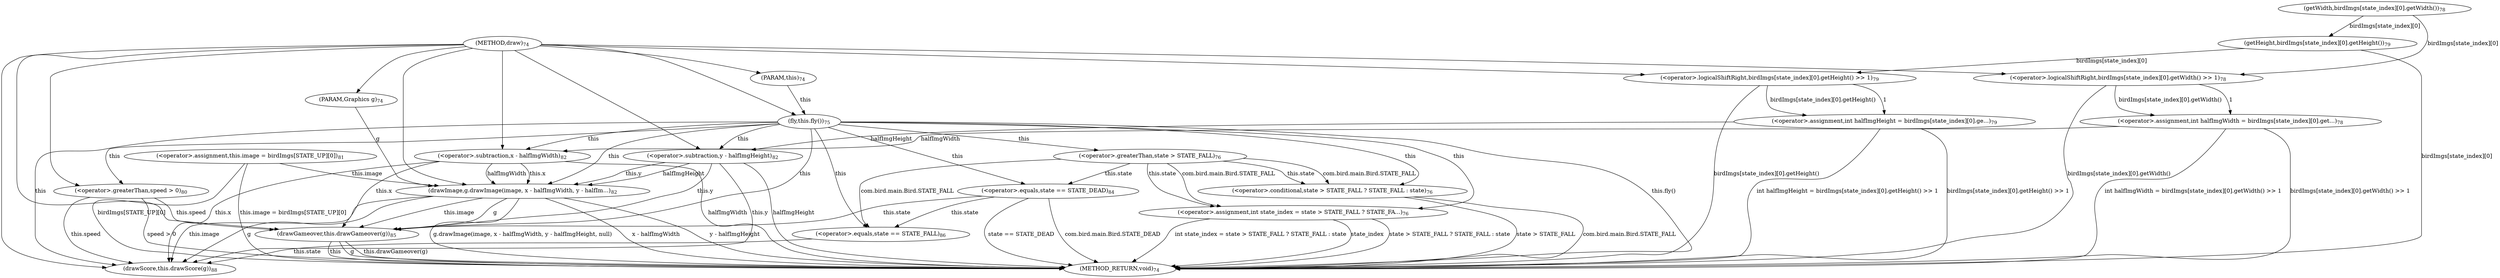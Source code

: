 digraph "draw" {  
"276" [label = <(METHOD,draw)<SUB>74</SUB>> ]
"385" [label = <(METHOD_RETURN,void)<SUB>74</SUB>> ]
"4" [label = <(PARAM,this)<SUB>74</SUB>> ]
"277" [label = <(PARAM,Graphics g)<SUB>74</SUB>> ]
"279" [label = <(fly,this.fly())<SUB>75</SUB>> ]
"281" [label = <(&lt;operator&gt;.assignment,int state_index = state &gt; STATE_FALL ? STATE_FA...)<SUB>76</SUB>> ]
"298" [label = <(&lt;operator&gt;.assignment,int halfImgWidth = birdImgs[state_index][0].get...)<SUB>78</SUB>> ]
"311" [label = <(&lt;operator&gt;.assignment,int halfImgHeight = birdImgs[state_index][0].ge...)<SUB>79</SUB>> ]
"342" [label = <(drawImage,g.drawImage(image, x - halfImgWidth, y - halfIm...)<SUB>82</SUB>> ]
"279" [label = <(fly,this.fly())<SUB>75</SUB>> ]
"281" [label = <(&lt;operator&gt;.assignment,int state_index = state &gt; STATE_FALL ? STATE_FA...)<SUB>76</SUB>> ]
"281" [label = <(&lt;operator&gt;.assignment,int state_index = state &gt; STATE_FALL ? STATE_FA...)<SUB>76</SUB>> ]
"298" [label = <(&lt;operator&gt;.assignment,int halfImgWidth = birdImgs[state_index][0].get...)<SUB>78</SUB>> ]
"298" [label = <(&lt;operator&gt;.assignment,int halfImgWidth = birdImgs[state_index][0].get...)<SUB>78</SUB>> ]
"311" [label = <(&lt;operator&gt;.assignment,int halfImgHeight = birdImgs[state_index][0].ge...)<SUB>79</SUB>> ]
"311" [label = <(&lt;operator&gt;.assignment,int halfImgHeight = birdImgs[state_index][0].ge...)<SUB>79</SUB>> ]
"324" [label = <(&lt;operator&gt;.greaterThan,speed &gt; 0)<SUB>80</SUB>> ]
"329" [label = <(&lt;operator&gt;.assignment,this.image = birdImgs[STATE_UP][0])<SUB>81</SUB>> ]
"342" [label = <(drawImage,g.drawImage(image, x - halfImgWidth, y - halfIm...)<SUB>82</SUB>> ]
"342" [label = <(drawImage,g.drawImage(image, x - halfImgWidth, y - halfIm...)<SUB>82</SUB>> ]
"342" [label = <(drawImage,g.drawImage(image, x - halfImgWidth, y - halfIm...)<SUB>82</SUB>> ]
"342" [label = <(drawImage,g.drawImage(image, x - halfImgWidth, y - halfIm...)<SUB>82</SUB>> ]
"342" [label = <(drawImage,g.drawImage(image, x - halfImgWidth, y - halfIm...)<SUB>82</SUB>> ]
"359" [label = <(&lt;operator&gt;.equals,state == STATE_DEAD)<SUB>84</SUB>> ]
"283" [label = <(&lt;operator&gt;.conditional,state &gt; STATE_FALL ? STATE_FALL : state)<SUB>76</SUB>> ]
"283" [label = <(&lt;operator&gt;.conditional,state &gt; STATE_FALL ? STATE_FALL : state)<SUB>76</SUB>> ]
"283" [label = <(&lt;operator&gt;.conditional,state &gt; STATE_FALL ? STATE_FALL : state)<SUB>76</SUB>> ]
"300" [label = <(&lt;operator&gt;.logicalShiftRight,birdImgs[state_index][0].getWidth() &gt;&gt; 1)<SUB>78</SUB>> ]
"300" [label = <(&lt;operator&gt;.logicalShiftRight,birdImgs[state_index][0].getWidth() &gt;&gt; 1)<SUB>78</SUB>> ]
"313" [label = <(&lt;operator&gt;.logicalShiftRight,birdImgs[state_index][0].getHeight() &gt;&gt; 1)<SUB>79</SUB>> ]
"313" [label = <(&lt;operator&gt;.logicalShiftRight,birdImgs[state_index][0].getHeight() &gt;&gt; 1)<SUB>79</SUB>> ]
"324" [label = <(&lt;operator&gt;.greaterThan,speed &gt; 0)<SUB>80</SUB>> ]
"324" [label = <(&lt;operator&gt;.greaterThan,speed &gt; 0)<SUB>80</SUB>> ]
"329" [label = <(&lt;operator&gt;.assignment,this.image = birdImgs[STATE_UP][0])<SUB>81</SUB>> ]
"329" [label = <(&lt;operator&gt;.assignment,this.image = birdImgs[STATE_UP][0])<SUB>81</SUB>> ]
"347" [label = <(&lt;operator&gt;.subtraction,x - halfImgWidth)<SUB>82</SUB>> ]
"347" [label = <(&lt;operator&gt;.subtraction,x - halfImgWidth)<SUB>82</SUB>> ]
"352" [label = <(&lt;operator&gt;.subtraction,y - halfImgHeight)<SUB>82</SUB>> ]
"352" [label = <(&lt;operator&gt;.subtraction,y - halfImgHeight)<SUB>82</SUB>> ]
"359" [label = <(&lt;operator&gt;.equals,state == STATE_DEAD)<SUB>84</SUB>> ]
"359" [label = <(&lt;operator&gt;.equals,state == STATE_DEAD)<SUB>84</SUB>> ]
"367" [label = <(drawGameover,this.drawGameover(g))<SUB>85</SUB>> ]
"284" [label = <(&lt;operator&gt;.greaterThan,state &gt; STATE_FALL)<SUB>76</SUB>> ]
"284" [label = <(&lt;operator&gt;.greaterThan,state &gt; STATE_FALL)<SUB>76</SUB>> ]
"301" [label = <(getWidth,birdImgs[state_index][0].getWidth())<SUB>78</SUB>> ]
"314" [label = <(getHeight,birdImgs[state_index][0].getHeight())<SUB>79</SUB>> ]
"367" [label = <(drawGameover,this.drawGameover(g))<SUB>85</SUB>> ]
"367" [label = <(drawGameover,this.drawGameover(g))<SUB>85</SUB>> ]
"371" [label = <(&lt;operator&gt;.equals,state == STATE_FALL)<SUB>86</SUB>> ]
"371" [label = <(&lt;operator&gt;.equals,state == STATE_FALL)<SUB>86</SUB>> ]
"371" [label = <(&lt;operator&gt;.equals,state == STATE_FALL)<SUB>86</SUB>> ]
"381" [label = <(drawScore,this.drawScore(g))<SUB>88</SUB>> ]
"381" [label = <(drawScore,this.drawScore(g))<SUB>88</SUB>> ]
"381" [label = <(drawScore,this.drawScore(g))<SUB>88</SUB>> ]
  "279" -> "385"  [ label = "this.fly()"] 
  "281" -> "385"  [ label = "state_index"] 
  "283" -> "385"  [ label = "state &gt; STATE_FALL"] 
  "283" -> "385"  [ label = "com.bird.main.Bird.STATE_FALL"] 
  "281" -> "385"  [ label = "state &gt; STATE_FALL ? STATE_FALL : state"] 
  "281" -> "385"  [ label = "int state_index = state &gt; STATE_FALL ? STATE_FALL : state"] 
  "300" -> "385"  [ label = "birdImgs[state_index][0].getWidth()"] 
  "298" -> "385"  [ label = "birdImgs[state_index][0].getWidth() &gt;&gt; 1"] 
  "298" -> "385"  [ label = "int halfImgWidth = birdImgs[state_index][0].getWidth() &gt;&gt; 1"] 
  "314" -> "385"  [ label = "birdImgs[state_index][0]"] 
  "313" -> "385"  [ label = "birdImgs[state_index][0].getHeight()"] 
  "311" -> "385"  [ label = "birdImgs[state_index][0].getHeight() &gt;&gt; 1"] 
  "311" -> "385"  [ label = "int halfImgHeight = birdImgs[state_index][0].getHeight() &gt;&gt; 1"] 
  "324" -> "385"  [ label = "speed &gt; 0"] 
  "329" -> "385"  [ label = "birdImgs[STATE_UP][0]"] 
  "329" -> "385"  [ label = "this.image = birdImgs[STATE_UP][0]"] 
  "347" -> "385"  [ label = "halfImgWidth"] 
  "342" -> "385"  [ label = "x - halfImgWidth"] 
  "352" -> "385"  [ label = "halfImgHeight"] 
  "342" -> "385"  [ label = "y - halfImgHeight"] 
  "342" -> "385"  [ label = "g.drawImage(image, x - halfImgWidth, y - halfImgHeight, null)"] 
  "359" -> "385"  [ label = "com.bird.main.Bird.STATE_DEAD"] 
  "359" -> "385"  [ label = "state == STATE_DEAD"] 
  "367" -> "385"  [ label = "this"] 
  "367" -> "385"  [ label = "g"] 
  "367" -> "385"  [ label = "this.drawGameover(g)"] 
  "276" -> "4" 
  "276" -> "277" 
  "284" -> "281"  [ label = "com.bird.main.Bird.STATE_FALL"] 
  "279" -> "281"  [ label = "this"] 
  "284" -> "281"  [ label = "this.state"] 
  "300" -> "298"  [ label = "birdImgs[state_index][0].getWidth()"] 
  "300" -> "298"  [ label = "1"] 
  "313" -> "311"  [ label = "birdImgs[state_index][0].getHeight()"] 
  "313" -> "311"  [ label = "1"] 
  "4" -> "279"  [ label = "this"] 
  "276" -> "279" 
  "277" -> "342"  [ label = "g"] 
  "276" -> "342" 
  "279" -> "342"  [ label = "this"] 
  "329" -> "342"  [ label = "this.image"] 
  "347" -> "342"  [ label = "this.x"] 
  "347" -> "342"  [ label = "halfImgWidth"] 
  "352" -> "342"  [ label = "this.y"] 
  "352" -> "342"  [ label = "halfImgHeight"] 
  "284" -> "283"  [ label = "com.bird.main.Bird.STATE_FALL"] 
  "279" -> "283"  [ label = "this"] 
  "284" -> "283"  [ label = "this.state"] 
  "301" -> "300"  [ label = "birdImgs[state_index][0]"] 
  "276" -> "300" 
  "314" -> "313"  [ label = "birdImgs[state_index][0]"] 
  "276" -> "313" 
  "279" -> "324"  [ label = "this"] 
  "276" -> "324" 
  "279" -> "347"  [ label = "this"] 
  "298" -> "347"  [ label = "halfImgWidth"] 
  "276" -> "347" 
  "279" -> "352"  [ label = "this"] 
  "311" -> "352"  [ label = "halfImgHeight"] 
  "276" -> "352" 
  "279" -> "359"  [ label = "this"] 
  "284" -> "359"  [ label = "this.state"] 
  "279" -> "284"  [ label = "this"] 
  "301" -> "314"  [ label = "birdImgs[state_index][0]"] 
  "279" -> "367"  [ label = "this"] 
  "324" -> "367"  [ label = "this.speed"] 
  "342" -> "367"  [ label = "this.image"] 
  "347" -> "367"  [ label = "this.x"] 
  "352" -> "367"  [ label = "this.y"] 
  "359" -> "367"  [ label = "this.state"] 
  "276" -> "367" 
  "342" -> "367"  [ label = "g"] 
  "279" -> "371"  [ label = "this"] 
  "359" -> "371"  [ label = "this.state"] 
  "284" -> "371"  [ label = "com.bird.main.Bird.STATE_FALL"] 
  "279" -> "381"  [ label = "this"] 
  "324" -> "381"  [ label = "this.speed"] 
  "342" -> "381"  [ label = "this.image"] 
  "347" -> "381"  [ label = "this.x"] 
  "352" -> "381"  [ label = "this.y"] 
  "371" -> "381"  [ label = "this.state"] 
  "276" -> "381" 
  "342" -> "381"  [ label = "g"] 
}
